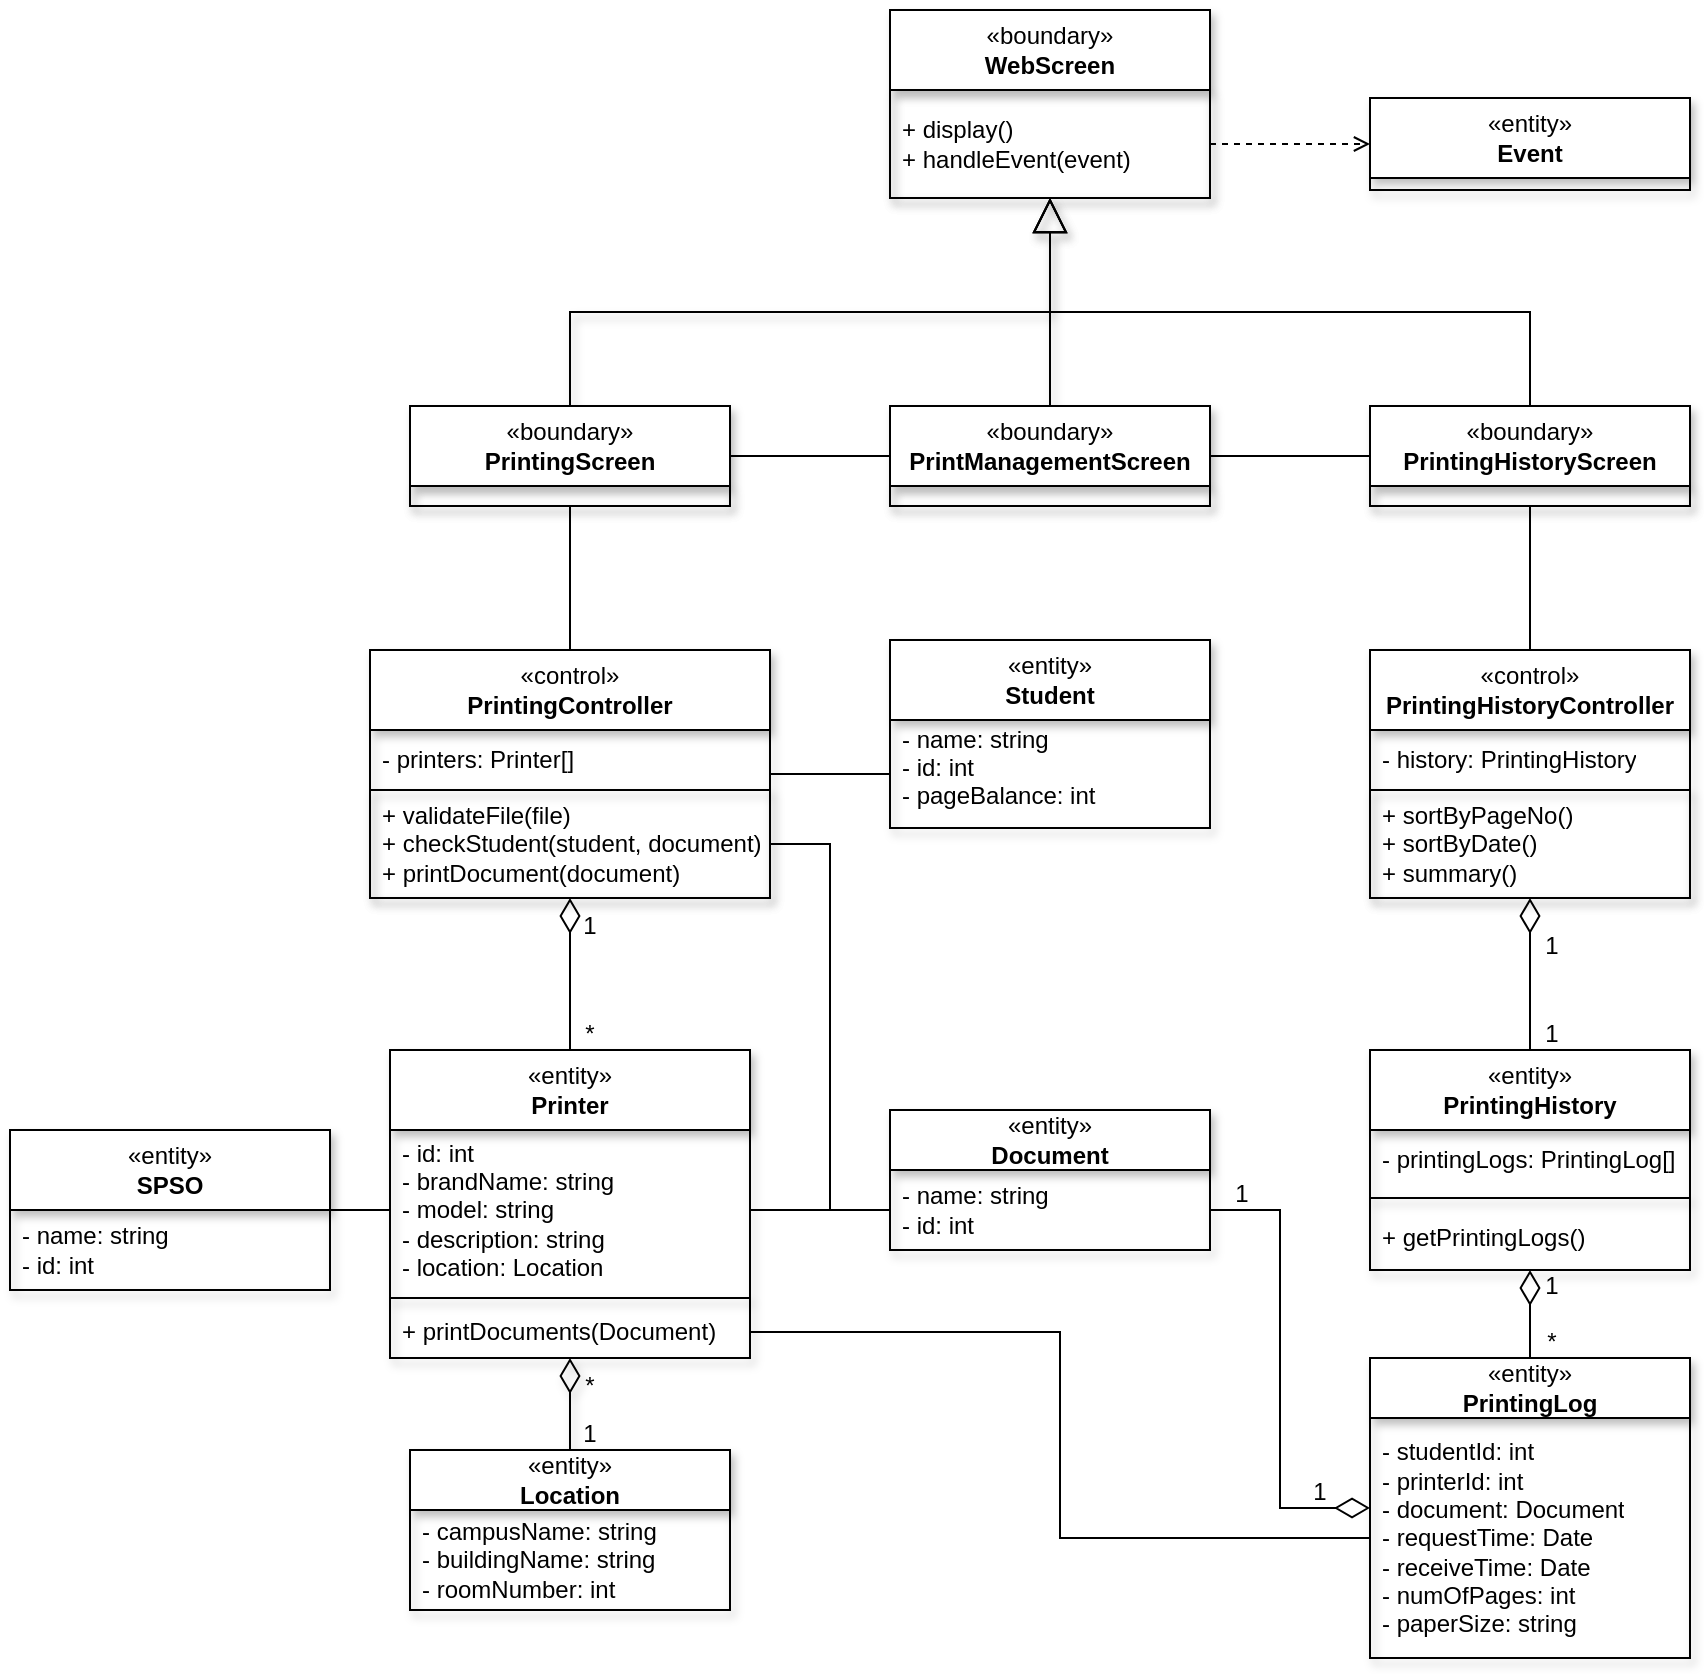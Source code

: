 <mxfile version="24.7.8">
  <diagram id="C5RBs43oDa-KdzZeNtuy" name="Page-1">
    <mxGraphModel dx="1740" dy="1739" grid="1" gridSize="10" guides="1" tooltips="1" connect="1" arrows="1" fold="1" page="1" pageScale="1" pageWidth="827" pageHeight="1169" math="0" shadow="0">
      <root>
        <mxCell id="WIyWlLk6GJQsqaUBKTNV-0" />
        <mxCell id="WIyWlLk6GJQsqaUBKTNV-1" parent="WIyWlLk6GJQsqaUBKTNV-0" />
        <mxCell id="QvbqoP-MdQbPCHWrtRdc-0" value="&lt;div&gt;&lt;span style=&quot;font-weight: normal;&quot;&gt;«entity»&lt;/span&gt;&lt;/div&gt;Student" style="swimlane;fontStyle=1;align=center;verticalAlign=middle;childLayout=stackLayout;horizontal=1;startSize=40;horizontalStack=0;resizeParent=1;resizeParentMax=0;resizeLast=0;collapsible=1;marginBottom=0;whiteSpace=wrap;html=1;shadow=1;" parent="WIyWlLk6GJQsqaUBKTNV-1" vertex="1">
          <mxGeometry x="120" y="195" width="160" height="94" as="geometry">
            <mxRectangle x="230" y="200" width="80" height="30" as="alternateBounds" />
          </mxGeometry>
        </mxCell>
        <mxCell id="QvbqoP-MdQbPCHWrtRdc-1" value="- name: string&lt;div&gt;- id: int&lt;/div&gt;&lt;div&gt;- pageBalance: int&lt;br&gt;&lt;div&gt;&lt;br&gt;&lt;/div&gt;&lt;/div&gt;" style="text;strokeColor=none;fillColor=none;align=left;verticalAlign=middle;spacingLeft=4;spacingRight=4;overflow=hidden;rotatable=0;points=[[0,0.5],[1,0.5]];portConstraint=eastwest;whiteSpace=wrap;html=1;shadow=1;" parent="QvbqoP-MdQbPCHWrtRdc-0" vertex="1">
          <mxGeometry y="40" width="160" height="54" as="geometry" />
        </mxCell>
        <mxCell id="QvbqoP-MdQbPCHWrtRdc-17" value="&lt;div&gt;&lt;span style=&quot;font-weight: normal;&quot;&gt;«entity»&lt;/span&gt;&lt;/div&gt;SPSO" style="swimlane;fontStyle=1;align=center;verticalAlign=middle;childLayout=stackLayout;horizontal=1;startSize=40;horizontalStack=0;resizeParent=1;resizeParentMax=0;resizeLast=0;collapsible=1;marginBottom=0;whiteSpace=wrap;html=1;shadow=1;" parent="WIyWlLk6GJQsqaUBKTNV-1" vertex="1">
          <mxGeometry x="-320" y="440" width="160" height="80" as="geometry">
            <mxRectangle x="230" y="200" width="80" height="30" as="alternateBounds" />
          </mxGeometry>
        </mxCell>
        <mxCell id="QvbqoP-MdQbPCHWrtRdc-18" value="- name: string&lt;div&gt;- id: int&lt;/div&gt;" style="text;strokeColor=none;fillColor=none;align=left;verticalAlign=middle;spacingLeft=4;spacingRight=4;overflow=hidden;rotatable=0;points=[[0,0.5],[1,0.5]];portConstraint=eastwest;whiteSpace=wrap;html=1;shadow=1;" parent="QvbqoP-MdQbPCHWrtRdc-17" vertex="1">
          <mxGeometry y="40" width="160" height="40" as="geometry" />
        </mxCell>
        <mxCell id="MEOmKesx3q7-1LYdpKaa-31" style="edgeStyle=orthogonalEdgeStyle;rounded=0;orthogonalLoop=1;jettySize=auto;html=1;exitX=0.5;exitY=0;exitDx=0;exitDy=0;entryX=0.5;entryY=1;entryDx=0;entryDy=0;endArrow=diamondThin;endFill=0;endSize=15;" parent="WIyWlLk6GJQsqaUBKTNV-1" source="mO7OOE0X_al4gUyFU8Tj-0" target="mO69i1108rWp3eP5HKNd-5" edge="1">
          <mxGeometry relative="1" as="geometry" />
        </mxCell>
        <mxCell id="mO7OOE0X_al4gUyFU8Tj-0" value="&lt;div&gt;&lt;span style=&quot;font-weight: normal;&quot;&gt;«entity»&lt;/span&gt;&lt;/div&gt;Printer" style="swimlane;fontStyle=1;align=center;verticalAlign=middle;childLayout=stackLayout;horizontal=1;startSize=40;horizontalStack=0;resizeParent=1;resizeParentMax=0;resizeLast=0;collapsible=1;marginBottom=0;whiteSpace=wrap;html=1;shadow=1;" parent="WIyWlLk6GJQsqaUBKTNV-1" vertex="1">
          <mxGeometry x="-130" y="400" width="180" height="154" as="geometry" />
        </mxCell>
        <mxCell id="mO7OOE0X_al4gUyFU8Tj-1" value="- id: int&lt;div&gt;- brandName: string&lt;/div&gt;&lt;div&gt;- model: string&lt;/div&gt;&lt;div&gt;- description: string&lt;/div&gt;&lt;div&gt;- location: Location&lt;/div&gt;" style="text;strokeColor=none;fillColor=none;align=left;verticalAlign=middle;spacingLeft=4;spacingRight=4;overflow=hidden;rotatable=0;points=[[0,0.5],[1,0.5]];portConstraint=eastwest;whiteSpace=wrap;html=1;shadow=1;" parent="mO7OOE0X_al4gUyFU8Tj-0" vertex="1">
          <mxGeometry y="40" width="180" height="80" as="geometry" />
        </mxCell>
        <mxCell id="mO7OOE0X_al4gUyFU8Tj-2" value="" style="line;strokeWidth=1;fillColor=none;align=left;verticalAlign=middle;spacingTop=-1;spacingLeft=3;spacingRight=3;rotatable=0;labelPosition=right;points=[];portConstraint=eastwest;strokeColor=inherit;shadow=1;" parent="mO7OOE0X_al4gUyFU8Tj-0" vertex="1">
          <mxGeometry y="120" width="180" height="8" as="geometry" />
        </mxCell>
        <mxCell id="mO7OOE0X_al4gUyFU8Tj-3" value="+ printDocuments(Document)" style="text;strokeColor=none;fillColor=none;align=left;verticalAlign=middle;spacingLeft=4;spacingRight=4;overflow=hidden;rotatable=0;points=[[0,0.5],[1,0.5]];portConstraint=eastwest;whiteSpace=wrap;html=1;shadow=1;" parent="mO7OOE0X_al4gUyFU8Tj-0" vertex="1">
          <mxGeometry y="128" width="180" height="26" as="geometry" />
        </mxCell>
        <mxCell id="ptWy5ga5sxzvKW9Gz_E0-5" style="edgeStyle=orthogonalEdgeStyle;rounded=0;orthogonalLoop=1;jettySize=auto;html=1;exitX=0.5;exitY=0;exitDx=0;exitDy=0;entryX=0.5;entryY=1;entryDx=0;entryDy=0;endArrow=diamondThin;endFill=0;verticalAlign=middle;shadow=1;endSize=15;" parent="WIyWlLk6GJQsqaUBKTNV-1" source="ptWy5ga5sxzvKW9Gz_E0-0" target="mO7OOE0X_al4gUyFU8Tj-0" edge="1">
          <mxGeometry relative="1" as="geometry" />
        </mxCell>
        <mxCell id="ptWy5ga5sxzvKW9Gz_E0-0" value="&lt;div&gt;&lt;div&gt;&lt;span style=&quot;font-weight: normal;&quot;&gt;«entity»&lt;/span&gt;&lt;/div&gt;&lt;/div&gt;&lt;div&gt;Location&lt;/div&gt;" style="swimlane;fontStyle=1;align=center;verticalAlign=middle;childLayout=stackLayout;horizontal=1;startSize=30;horizontalStack=0;resizeParent=1;resizeParentMax=0;resizeLast=0;collapsible=1;marginBottom=0;whiteSpace=wrap;html=1;shadow=1;" parent="WIyWlLk6GJQsqaUBKTNV-1" vertex="1">
          <mxGeometry x="-120" y="600" width="160" height="80" as="geometry">
            <mxRectangle x="230" y="200" width="80" height="30" as="alternateBounds" />
          </mxGeometry>
        </mxCell>
        <mxCell id="ptWy5ga5sxzvKW9Gz_E0-1" value="- campusName: string&lt;div&gt;- buildingName: string&lt;/div&gt;&lt;div&gt;- roomNumber: int&lt;/div&gt;" style="text;strokeColor=none;fillColor=none;align=left;verticalAlign=middle;spacingLeft=4;spacingRight=4;overflow=hidden;rotatable=0;points=[[0,0.5],[1,0.5]];portConstraint=eastwest;whiteSpace=wrap;html=1;shadow=1;" parent="ptWy5ga5sxzvKW9Gz_E0-0" vertex="1">
          <mxGeometry y="30" width="160" height="50" as="geometry" />
        </mxCell>
        <mxCell id="ptWy5ga5sxzvKW9Gz_E0-6" value="&lt;div&gt;&lt;div&gt;&lt;span style=&quot;font-weight: normal;&quot;&gt;«entity»&lt;/span&gt;&lt;/div&gt;Document&lt;/div&gt;" style="swimlane;fontStyle=1;align=center;verticalAlign=middle;childLayout=stackLayout;horizontal=1;startSize=30;horizontalStack=0;resizeParent=1;resizeParentMax=0;resizeLast=0;collapsible=1;marginBottom=0;whiteSpace=wrap;html=1;shadow=1;" parent="WIyWlLk6GJQsqaUBKTNV-1" vertex="1">
          <mxGeometry x="120" y="430" width="160" height="70" as="geometry">
            <mxRectangle x="230" y="200" width="80" height="30" as="alternateBounds" />
          </mxGeometry>
        </mxCell>
        <mxCell id="ptWy5ga5sxzvKW9Gz_E0-7" value="- name: string&lt;div&gt;- id: int&lt;/div&gt;" style="text;strokeColor=none;fillColor=none;align=left;verticalAlign=middle;spacingLeft=4;spacingRight=4;overflow=hidden;rotatable=0;points=[[0,0.5],[1,0.5]];portConstraint=eastwest;whiteSpace=wrap;html=1;shadow=1;" parent="ptWy5ga5sxzvKW9Gz_E0-6" vertex="1">
          <mxGeometry y="30" width="160" height="40" as="geometry" />
        </mxCell>
        <mxCell id="MEOmKesx3q7-1LYdpKaa-9" style="edgeStyle=orthogonalEdgeStyle;rounded=0;orthogonalLoop=1;jettySize=auto;html=1;exitX=0.5;exitY=0;exitDx=0;exitDy=0;entryX=0.5;entryY=1;entryDx=0;entryDy=0;endArrow=block;endFill=0;jumpStyle=none;shadow=1;endSize=15;" parent="WIyWlLk6GJQsqaUBKTNV-1" source="mO69i1108rWp3eP5HKNd-0" target="MEOmKesx3q7-1LYdpKaa-3" edge="1">
          <mxGeometry relative="1" as="geometry" />
        </mxCell>
        <mxCell id="MEOmKesx3q7-1LYdpKaa-25" style="edgeStyle=orthogonalEdgeStyle;rounded=0;orthogonalLoop=1;jettySize=auto;html=1;exitX=1;exitY=0.5;exitDx=0;exitDy=0;entryX=0;entryY=0.5;entryDx=0;entryDy=0;endArrow=none;endFill=0;" parent="WIyWlLk6GJQsqaUBKTNV-1" source="mO69i1108rWp3eP5HKNd-0" target="MEOmKesx3q7-1LYdpKaa-0" edge="1">
          <mxGeometry relative="1" as="geometry" />
        </mxCell>
        <mxCell id="mO69i1108rWp3eP5HKNd-0" value="&lt;div&gt;&lt;span style=&quot;font-weight: normal;&quot;&gt;«boundary»&lt;/span&gt;&lt;/div&gt;PrintingScreen" style="swimlane;fontStyle=1;align=center;verticalAlign=middle;childLayout=stackLayout;horizontal=1;startSize=40;horizontalStack=0;resizeParent=1;resizeParentMax=0;resizeLast=0;collapsible=1;marginBottom=0;whiteSpace=wrap;html=1;shadow=1;" parent="WIyWlLk6GJQsqaUBKTNV-1" vertex="1">
          <mxGeometry x="-120" y="78" width="160" height="50" as="geometry">
            <mxRectangle x="230" y="200" width="80" height="30" as="alternateBounds" />
          </mxGeometry>
        </mxCell>
        <mxCell id="mO69i1108rWp3eP5HKNd-2" value="" style="text;strokeColor=default;fillColor=none;align=left;verticalAlign=middle;spacingLeft=4;spacingRight=4;overflow=hidden;rotatable=0;points=[[0,0.5],[1,0.5]];portConstraint=eastwest;whiteSpace=wrap;html=1;shadow=1;" parent="mO69i1108rWp3eP5HKNd-0" vertex="1">
          <mxGeometry y="40" width="160" height="10" as="geometry" />
        </mxCell>
        <mxCell id="MEOmKesx3q7-1LYdpKaa-38" style="edgeStyle=orthogonalEdgeStyle;shape=connector;rounded=0;orthogonalLoop=1;jettySize=auto;html=1;exitX=0.5;exitY=0;exitDx=0;exitDy=0;entryX=0.5;entryY=1;entryDx=0;entryDy=0;strokeColor=default;align=center;verticalAlign=middle;fontFamily=Helvetica;fontSize=11;fontColor=default;labelBackgroundColor=default;endArrow=diamondThin;endFill=0;endSize=15;" parent="WIyWlLk6GJQsqaUBKTNV-1" source="mO69i1108rWp3eP5HKNd-3" target="MEOmKesx3q7-1LYdpKaa-18" edge="1">
          <mxGeometry relative="1" as="geometry" />
        </mxCell>
        <mxCell id="mO69i1108rWp3eP5HKNd-3" value="&lt;div&gt;&lt;span style=&quot;font-weight: normal;&quot;&gt;«entity»&lt;/span&gt;&lt;/div&gt;PrintingLog" style="swimlane;fontStyle=1;align=center;verticalAlign=middle;childLayout=stackLayout;horizontal=1;startSize=30;horizontalStack=0;resizeParent=1;resizeParentMax=0;resizeLast=0;collapsible=1;marginBottom=0;whiteSpace=wrap;html=1;shadow=1;" parent="WIyWlLk6GJQsqaUBKTNV-1" vertex="1">
          <mxGeometry x="360" y="554" width="160" height="150" as="geometry">
            <mxRectangle x="230" y="200" width="80" height="30" as="alternateBounds" />
          </mxGeometry>
        </mxCell>
        <mxCell id="mO69i1108rWp3eP5HKNd-4" value="- studentId: int&lt;div&gt;- printerId: int&lt;/div&gt;&lt;div&gt;- document: Document&lt;/div&gt;&lt;div&gt;- requestTime: Date&lt;/div&gt;&lt;div&gt;- receiveTime: Date&lt;/div&gt;&lt;div&gt;- numOfPages: int&lt;br&gt;- paperSize: string&lt;/div&gt;" style="text;strokeColor=none;fillColor=none;align=left;verticalAlign=middle;spacingLeft=4;spacingRight=4;overflow=hidden;rotatable=0;points=[[0,0.5],[1,0.5]];portConstraint=eastwest;whiteSpace=wrap;html=1;shadow=1;" parent="mO69i1108rWp3eP5HKNd-3" vertex="1">
          <mxGeometry y="30" width="160" height="120" as="geometry" />
        </mxCell>
        <mxCell id="MEOmKesx3q7-1LYdpKaa-30" style="edgeStyle=orthogonalEdgeStyle;rounded=0;orthogonalLoop=1;jettySize=auto;html=1;exitX=0.5;exitY=0;exitDx=0;exitDy=0;entryX=0.5;entryY=1;entryDx=0;entryDy=0;endArrow=none;endFill=0;" parent="WIyWlLk6GJQsqaUBKTNV-1" source="mO69i1108rWp3eP5HKNd-5" target="mO69i1108rWp3eP5HKNd-0" edge="1">
          <mxGeometry relative="1" as="geometry" />
        </mxCell>
        <mxCell id="mO69i1108rWp3eP5HKNd-5" value="&lt;div&gt;&lt;span style=&quot;font-weight: normal;&quot;&gt;«control»&lt;/span&gt;&lt;/div&gt;PrintingController" style="swimlane;fontStyle=1;align=center;verticalAlign=middle;childLayout=stackLayout;horizontal=1;startSize=40;horizontalStack=0;resizeParent=1;resizeParentMax=0;resizeLast=0;collapsible=1;marginBottom=0;whiteSpace=wrap;html=1;shadow=1;" parent="WIyWlLk6GJQsqaUBKTNV-1" vertex="1">
          <mxGeometry x="-140" y="200" width="200" height="124" as="geometry">
            <mxRectangle x="230" y="200" width="80" height="30" as="alternateBounds" />
          </mxGeometry>
        </mxCell>
        <mxCell id="mO69i1108rWp3eP5HKNd-6" value="- printers: Printer[]" style="text;strokeColor=none;fillColor=none;align=left;verticalAlign=middle;spacingLeft=4;spacingRight=4;overflow=hidden;rotatable=0;points=[[0,0.5],[1,0.5]];portConstraint=eastwest;whiteSpace=wrap;html=1;shadow=1;" parent="mO69i1108rWp3eP5HKNd-5" vertex="1">
          <mxGeometry y="40" width="200" height="30" as="geometry" />
        </mxCell>
        <mxCell id="mO69i1108rWp3eP5HKNd-7" value="+ validateFile(file)&lt;div&gt;+ checkStudent(student, document)&lt;/div&gt;&lt;div&gt;+ printDocument(document)&lt;/div&gt;" style="text;strokeColor=default;fillColor=none;align=left;verticalAlign=middle;spacingLeft=4;spacingRight=4;overflow=hidden;rotatable=0;points=[[0,0.5],[1,0.5]];portConstraint=eastwest;whiteSpace=wrap;html=1;shadow=1;" parent="mO69i1108rWp3eP5HKNd-5" vertex="1">
          <mxGeometry y="70" width="200" height="54" as="geometry" />
        </mxCell>
        <mxCell id="MEOmKesx3q7-1LYdpKaa-15" style="edgeStyle=orthogonalEdgeStyle;rounded=0;orthogonalLoop=1;jettySize=auto;html=1;exitX=0.5;exitY=0;exitDx=0;exitDy=0;entryX=0.5;entryY=1;entryDx=0;entryDy=0;endArrow=block;endFill=0;endSize=15;" parent="WIyWlLk6GJQsqaUBKTNV-1" source="VESFZhxVJHPxogwgGF7U-0" target="MEOmKesx3q7-1LYdpKaa-3" edge="1">
          <mxGeometry relative="1" as="geometry" />
        </mxCell>
        <mxCell id="VESFZhxVJHPxogwgGF7U-0" value="&lt;div&gt;&lt;span style=&quot;font-weight: normal;&quot;&gt;«boundary»&lt;/span&gt;&lt;/div&gt;&lt;div&gt;PrintingHistoryScreen&lt;/div&gt;" style="swimlane;fontStyle=1;align=center;verticalAlign=middle;childLayout=stackLayout;horizontal=1;startSize=40;horizontalStack=0;resizeParent=1;resizeParentMax=0;resizeLast=0;collapsible=1;marginBottom=0;whiteSpace=wrap;html=1;shadow=1;" parent="WIyWlLk6GJQsqaUBKTNV-1" vertex="1">
          <mxGeometry x="360" y="78" width="160" height="50" as="geometry">
            <mxRectangle x="230" y="200" width="80" height="30" as="alternateBounds" />
          </mxGeometry>
        </mxCell>
        <mxCell id="VESFZhxVJHPxogwgGF7U-2" value="" style="text;strokeColor=default;fillColor=none;align=left;verticalAlign=middle;spacingLeft=4;spacingRight=4;overflow=hidden;rotatable=0;points=[[0,0.5],[1,0.5]];portConstraint=eastwest;whiteSpace=wrap;html=1;shadow=1;" parent="VESFZhxVJHPxogwgGF7U-0" vertex="1">
          <mxGeometry y="40" width="160" height="10" as="geometry" />
        </mxCell>
        <mxCell id="MEOmKesx3q7-1LYdpKaa-8" style="edgeStyle=orthogonalEdgeStyle;rounded=0;orthogonalLoop=1;jettySize=auto;html=1;exitX=0.5;exitY=0;exitDx=0;exitDy=0;entryX=0.5;entryY=1;entryDx=0;entryDy=0;endArrow=block;endFill=0;shadow=1;endSize=15;" parent="WIyWlLk6GJQsqaUBKTNV-1" source="MEOmKesx3q7-1LYdpKaa-0" target="MEOmKesx3q7-1LYdpKaa-3" edge="1">
          <mxGeometry relative="1" as="geometry" />
        </mxCell>
        <mxCell id="MEOmKesx3q7-1LYdpKaa-26" style="edgeStyle=orthogonalEdgeStyle;rounded=0;orthogonalLoop=1;jettySize=auto;html=1;exitX=1;exitY=0.5;exitDx=0;exitDy=0;entryX=0;entryY=0.5;entryDx=0;entryDy=0;endArrow=none;endFill=0;" parent="WIyWlLk6GJQsqaUBKTNV-1" source="MEOmKesx3q7-1LYdpKaa-0" target="VESFZhxVJHPxogwgGF7U-0" edge="1">
          <mxGeometry relative="1" as="geometry" />
        </mxCell>
        <mxCell id="MEOmKesx3q7-1LYdpKaa-0" value="&lt;div&gt;&lt;span style=&quot;font-weight: normal;&quot;&gt;«boundary»&lt;/span&gt;&lt;/div&gt;PrintManagementScreen" style="swimlane;fontStyle=1;align=center;verticalAlign=middle;childLayout=stackLayout;horizontal=1;startSize=40;horizontalStack=0;resizeParent=1;resizeParentMax=0;resizeLast=0;collapsible=1;marginBottom=0;whiteSpace=wrap;html=1;shadow=1;" parent="WIyWlLk6GJQsqaUBKTNV-1" vertex="1">
          <mxGeometry x="120" y="78" width="160" height="50" as="geometry">
            <mxRectangle x="230" y="200" width="80" height="30" as="alternateBounds" />
          </mxGeometry>
        </mxCell>
        <mxCell id="MEOmKesx3q7-1LYdpKaa-2" value="&lt;div&gt;&lt;div&gt;&lt;br&gt;&lt;/div&gt;&lt;/div&gt;" style="text;strokeColor=default;fillColor=none;align=left;verticalAlign=middle;spacingLeft=4;spacingRight=4;overflow=hidden;rotatable=0;points=[[0,0.5],[1,0.5]];portConstraint=eastwest;whiteSpace=wrap;html=1;shadow=1;" parent="MEOmKesx3q7-1LYdpKaa-0" vertex="1">
          <mxGeometry y="40" width="160" height="10" as="geometry" />
        </mxCell>
        <mxCell id="MEOmKesx3q7-1LYdpKaa-3" value="&lt;div&gt;&lt;span style=&quot;font-weight: normal;&quot;&gt;«boundary»&lt;/span&gt;&lt;/div&gt;WebScreen" style="swimlane;fontStyle=1;align=center;verticalAlign=middle;childLayout=stackLayout;horizontal=1;startSize=40;horizontalStack=0;resizeParent=1;resizeParentMax=0;resizeLast=0;collapsible=1;marginBottom=0;whiteSpace=wrap;html=1;shadow=1;" parent="WIyWlLk6GJQsqaUBKTNV-1" vertex="1">
          <mxGeometry x="120" y="-120" width="160" height="94" as="geometry">
            <mxRectangle x="230" y="200" width="80" height="30" as="alternateBounds" />
          </mxGeometry>
        </mxCell>
        <mxCell id="MEOmKesx3q7-1LYdpKaa-5" value="&lt;div&gt;&lt;div&gt;+ display()&lt;/div&gt;&lt;/div&gt;&lt;div&gt;+ handleEvent(event)&lt;/div&gt;" style="text;strokeColor=default;fillColor=none;align=left;verticalAlign=middle;spacingLeft=4;spacingRight=4;overflow=hidden;rotatable=0;points=[[0,0.5],[1,0.5]];portConstraint=eastwest;whiteSpace=wrap;html=1;shadow=1;" parent="MEOmKesx3q7-1LYdpKaa-3" vertex="1">
          <mxGeometry y="40" width="160" height="54" as="geometry" />
        </mxCell>
        <mxCell id="MEOmKesx3q7-1LYdpKaa-11" value="&lt;div&gt;&lt;span style=&quot;font-weight: normal;&quot;&gt;«entity»&lt;/span&gt;&lt;/div&gt;Event" style="swimlane;fontStyle=1;align=center;verticalAlign=middle;childLayout=stackLayout;horizontal=1;startSize=40;horizontalStack=0;resizeParent=1;resizeParentMax=0;resizeLast=0;collapsible=1;marginBottom=0;whiteSpace=wrap;html=1;shadow=1;" parent="WIyWlLk6GJQsqaUBKTNV-1" vertex="1">
          <mxGeometry x="360" y="-76" width="160" height="46" as="geometry">
            <mxRectangle x="230" y="200" width="80" height="30" as="alternateBounds" />
          </mxGeometry>
        </mxCell>
        <mxCell id="MEOmKesx3q7-1LYdpKaa-13" style="edgeStyle=orthogonalEdgeStyle;rounded=0;orthogonalLoop=1;jettySize=auto;html=1;exitX=1;exitY=0.5;exitDx=0;exitDy=0;entryX=0;entryY=0.5;entryDx=0;entryDy=0;dashed=1;endArrow=open;endFill=0;" parent="WIyWlLk6GJQsqaUBKTNV-1" source="MEOmKesx3q7-1LYdpKaa-5" target="MEOmKesx3q7-1LYdpKaa-11" edge="1">
          <mxGeometry relative="1" as="geometry" />
        </mxCell>
        <mxCell id="MEOmKesx3q7-1LYdpKaa-29" style="edgeStyle=orthogonalEdgeStyle;rounded=0;orthogonalLoop=1;jettySize=auto;html=1;exitX=0.5;exitY=0;exitDx=0;exitDy=0;entryX=0.5;entryY=1;entryDx=0;entryDy=0;endArrow=diamondThin;endFill=0;endSize=15;" parent="WIyWlLk6GJQsqaUBKTNV-1" source="MEOmKesx3q7-1LYdpKaa-18" target="MEOmKesx3q7-1LYdpKaa-22" edge="1">
          <mxGeometry relative="1" as="geometry" />
        </mxCell>
        <mxCell id="MEOmKesx3q7-1LYdpKaa-18" value="&lt;div&gt;&lt;span style=&quot;font-weight: normal;&quot;&gt;«entity»&lt;/span&gt;&lt;/div&gt;PrintingHistory" style="swimlane;fontStyle=1;align=center;verticalAlign=middle;childLayout=stackLayout;horizontal=1;startSize=40;horizontalStack=0;resizeParent=1;resizeParentMax=0;resizeLast=0;collapsible=1;marginBottom=0;whiteSpace=wrap;html=1;shadow=1;" parent="WIyWlLk6GJQsqaUBKTNV-1" vertex="1">
          <mxGeometry x="360" y="400" width="160" height="110" as="geometry" />
        </mxCell>
        <mxCell id="MEOmKesx3q7-1LYdpKaa-19" value="- printingLogs: PrintingLog[]" style="text;strokeColor=none;fillColor=none;align=left;verticalAlign=middle;spacingLeft=4;spacingRight=4;overflow=hidden;rotatable=0;points=[[0,0.5],[1,0.5]];portConstraint=eastwest;whiteSpace=wrap;html=1;shadow=1;" parent="MEOmKesx3q7-1LYdpKaa-18" vertex="1">
          <mxGeometry y="40" width="160" height="30" as="geometry" />
        </mxCell>
        <mxCell id="MEOmKesx3q7-1LYdpKaa-20" value="" style="line;strokeWidth=1;fillColor=none;align=left;verticalAlign=middle;spacingTop=-1;spacingLeft=3;spacingRight=3;rotatable=0;labelPosition=right;points=[];portConstraint=eastwest;strokeColor=inherit;shadow=1;" parent="MEOmKesx3q7-1LYdpKaa-18" vertex="1">
          <mxGeometry y="70" width="160" height="8" as="geometry" />
        </mxCell>
        <mxCell id="MEOmKesx3q7-1LYdpKaa-21" value="+ getPrintingLogs()" style="text;strokeColor=none;fillColor=none;align=left;verticalAlign=middle;spacingLeft=4;spacingRight=4;overflow=hidden;rotatable=0;points=[[0,0.5],[1,0.5]];portConstraint=eastwest;whiteSpace=wrap;html=1;shadow=1;" parent="MEOmKesx3q7-1LYdpKaa-18" vertex="1">
          <mxGeometry y="78" width="160" height="32" as="geometry" />
        </mxCell>
        <mxCell id="MEOmKesx3q7-1LYdpKaa-27" style="edgeStyle=orthogonalEdgeStyle;rounded=0;orthogonalLoop=1;jettySize=auto;html=1;exitX=0.5;exitY=0;exitDx=0;exitDy=0;entryX=0.5;entryY=1;entryDx=0;entryDy=0;endArrow=none;endFill=0;" parent="WIyWlLk6GJQsqaUBKTNV-1" source="MEOmKesx3q7-1LYdpKaa-22" target="VESFZhxVJHPxogwgGF7U-0" edge="1">
          <mxGeometry relative="1" as="geometry" />
        </mxCell>
        <mxCell id="MEOmKesx3q7-1LYdpKaa-22" value="&lt;div&gt;&lt;span style=&quot;font-weight: normal;&quot;&gt;«control»&lt;/span&gt;&lt;/div&gt;PrintingHistoryController" style="swimlane;fontStyle=1;align=center;verticalAlign=middle;childLayout=stackLayout;horizontal=1;startSize=40;horizontalStack=0;resizeParent=1;resizeParentMax=0;resizeLast=0;collapsible=1;marginBottom=0;whiteSpace=wrap;html=1;shadow=1;" parent="WIyWlLk6GJQsqaUBKTNV-1" vertex="1">
          <mxGeometry x="360" y="200" width="160" height="124" as="geometry">
            <mxRectangle x="230" y="200" width="80" height="30" as="alternateBounds" />
          </mxGeometry>
        </mxCell>
        <mxCell id="MEOmKesx3q7-1LYdpKaa-23" value="&lt;div&gt;&lt;div&gt;- history: PrintingHistory&lt;/div&gt;&lt;/div&gt;" style="text;strokeColor=none;fillColor=none;align=left;verticalAlign=middle;spacingLeft=4;spacingRight=4;overflow=hidden;rotatable=0;points=[[0,0.5],[1,0.5]];portConstraint=eastwest;whiteSpace=wrap;html=1;shadow=1;" parent="MEOmKesx3q7-1LYdpKaa-22" vertex="1">
          <mxGeometry y="40" width="160" height="30" as="geometry" />
        </mxCell>
        <mxCell id="MEOmKesx3q7-1LYdpKaa-24" value="+ sortByPageNo()&lt;div&gt;+ sortByDate()&lt;/div&gt;&lt;div&gt;+ summary()&lt;/div&gt;" style="text;strokeColor=default;fillColor=none;align=left;verticalAlign=middle;spacingLeft=4;spacingRight=4;overflow=hidden;rotatable=0;points=[[0,0.5],[1,0.5]];portConstraint=eastwest;whiteSpace=wrap;html=1;shadow=1;" parent="MEOmKesx3q7-1LYdpKaa-22" vertex="1">
          <mxGeometry y="70" width="160" height="54" as="geometry" />
        </mxCell>
        <mxCell id="MEOmKesx3q7-1LYdpKaa-33" style="edgeStyle=orthogonalEdgeStyle;shape=connector;rounded=0;orthogonalLoop=1;jettySize=auto;html=1;exitX=0;exitY=0.5;exitDx=0;exitDy=0;entryX=1;entryY=0.5;entryDx=0;entryDy=0;strokeColor=default;align=center;verticalAlign=middle;fontFamily=Helvetica;fontSize=11;fontColor=default;labelBackgroundColor=default;endArrow=none;endFill=0;" parent="WIyWlLk6GJQsqaUBKTNV-1" source="QvbqoP-MdQbPCHWrtRdc-1" target="mO69i1108rWp3eP5HKNd-5" edge="1">
          <mxGeometry relative="1" as="geometry" />
        </mxCell>
        <mxCell id="MEOmKesx3q7-1LYdpKaa-34" style="edgeStyle=orthogonalEdgeStyle;shape=connector;rounded=0;orthogonalLoop=1;jettySize=auto;html=1;exitX=0;exitY=0.5;exitDx=0;exitDy=0;entryX=1;entryY=0.5;entryDx=0;entryDy=0;strokeColor=default;align=center;verticalAlign=middle;fontFamily=Helvetica;fontSize=11;fontColor=default;labelBackgroundColor=default;endArrow=none;endFill=0;" parent="WIyWlLk6GJQsqaUBKTNV-1" source="ptWy5ga5sxzvKW9Gz_E0-7" target="mO69i1108rWp3eP5HKNd-7" edge="1">
          <mxGeometry relative="1" as="geometry" />
        </mxCell>
        <mxCell id="MEOmKesx3q7-1LYdpKaa-36" style="edgeStyle=orthogonalEdgeStyle;shape=connector;rounded=0;orthogonalLoop=1;jettySize=auto;html=1;exitX=0;exitY=0.5;exitDx=0;exitDy=0;entryX=1;entryY=0.5;entryDx=0;entryDy=0;strokeColor=default;align=center;verticalAlign=middle;fontFamily=Helvetica;fontSize=11;fontColor=default;labelBackgroundColor=default;endArrow=none;endFill=0;" parent="WIyWlLk6GJQsqaUBKTNV-1" source="ptWy5ga5sxzvKW9Gz_E0-7" target="mO7OOE0X_al4gUyFU8Tj-1" edge="1">
          <mxGeometry relative="1" as="geometry" />
        </mxCell>
        <mxCell id="MEOmKesx3q7-1LYdpKaa-37" style="edgeStyle=orthogonalEdgeStyle;shape=connector;rounded=0;orthogonalLoop=1;jettySize=auto;html=1;exitX=0;exitY=0.5;exitDx=0;exitDy=0;entryX=1;entryY=0.5;entryDx=0;entryDy=0;strokeColor=default;align=center;verticalAlign=middle;fontFamily=Helvetica;fontSize=11;fontColor=default;labelBackgroundColor=default;endArrow=none;endFill=0;" parent="WIyWlLk6GJQsqaUBKTNV-1" source="mO7OOE0X_al4gUyFU8Tj-1" target="QvbqoP-MdQbPCHWrtRdc-17" edge="1">
          <mxGeometry relative="1" as="geometry" />
        </mxCell>
        <mxCell id="MEOmKesx3q7-1LYdpKaa-39" style="edgeStyle=orthogonalEdgeStyle;shape=connector;rounded=0;orthogonalLoop=1;jettySize=auto;html=1;exitX=1;exitY=0.5;exitDx=0;exitDy=0;entryX=0;entryY=0.5;entryDx=0;entryDy=0;strokeColor=default;align=center;verticalAlign=middle;fontFamily=Helvetica;fontSize=11;fontColor=default;labelBackgroundColor=default;endArrow=diamondThin;endFill=0;endSize=15;" parent="WIyWlLk6GJQsqaUBKTNV-1" source="ptWy5ga5sxzvKW9Gz_E0-7" target="mO69i1108rWp3eP5HKNd-3" edge="1">
          <mxGeometry relative="1" as="geometry" />
        </mxCell>
        <mxCell id="MEOmKesx3q7-1LYdpKaa-40" style="edgeStyle=orthogonalEdgeStyle;shape=connector;rounded=0;orthogonalLoop=1;jettySize=auto;html=1;exitX=1;exitY=0.5;exitDx=0;exitDy=0;entryX=0;entryY=0.5;entryDx=0;entryDy=0;strokeColor=default;align=center;verticalAlign=middle;fontFamily=Helvetica;fontSize=11;fontColor=default;labelBackgroundColor=default;endArrow=none;endFill=0;" parent="WIyWlLk6GJQsqaUBKTNV-1" source="mO7OOE0X_al4gUyFU8Tj-3" target="mO69i1108rWp3eP5HKNd-4" edge="1">
          <mxGeometry relative="1" as="geometry" />
        </mxCell>
        <mxCell id="K82y1Pqr5yB0TYw1nwnQ-0" value="1" style="text;html=1;align=center;verticalAlign=middle;whiteSpace=wrap;rounded=0;" parent="WIyWlLk6GJQsqaUBKTNV-1" vertex="1">
          <mxGeometry x="-50" y="330" width="40" height="16" as="geometry" />
        </mxCell>
        <mxCell id="K82y1Pqr5yB0TYw1nwnQ-2" value="*" style="text;html=1;align=center;verticalAlign=middle;whiteSpace=wrap;rounded=0;" parent="WIyWlLk6GJQsqaUBKTNV-1" vertex="1">
          <mxGeometry x="-50" y="384" width="40" height="16" as="geometry" />
        </mxCell>
        <mxCell id="K82y1Pqr5yB0TYw1nwnQ-3" value="1" style="text;html=1;align=center;verticalAlign=middle;whiteSpace=wrap;rounded=0;" parent="WIyWlLk6GJQsqaUBKTNV-1" vertex="1">
          <mxGeometry x="-50" y="584" width="40" height="16" as="geometry" />
        </mxCell>
        <mxCell id="K82y1Pqr5yB0TYw1nwnQ-5" value="*" style="text;html=1;align=center;verticalAlign=middle;whiteSpace=wrap;rounded=0;" parent="WIyWlLk6GJQsqaUBKTNV-1" vertex="1">
          <mxGeometry x="-50" y="560" width="40" height="16" as="geometry" />
        </mxCell>
        <mxCell id="K82y1Pqr5yB0TYw1nwnQ-6" value="1" style="text;html=1;align=center;verticalAlign=middle;whiteSpace=wrap;rounded=0;" parent="WIyWlLk6GJQsqaUBKTNV-1" vertex="1">
          <mxGeometry x="315" y="613" width="40" height="16" as="geometry" />
        </mxCell>
        <mxCell id="K82y1Pqr5yB0TYw1nwnQ-7" value="1" style="text;html=1;align=center;verticalAlign=middle;whiteSpace=wrap;rounded=0;" parent="WIyWlLk6GJQsqaUBKTNV-1" vertex="1">
          <mxGeometry x="276" y="464" width="40" height="16" as="geometry" />
        </mxCell>
        <mxCell id="K82y1Pqr5yB0TYw1nwnQ-8" value="1" style="text;html=1;align=center;verticalAlign=middle;whiteSpace=wrap;rounded=0;" parent="WIyWlLk6GJQsqaUBKTNV-1" vertex="1">
          <mxGeometry x="431" y="510" width="40" height="16" as="geometry" />
        </mxCell>
        <mxCell id="K82y1Pqr5yB0TYw1nwnQ-10" value="*" style="text;html=1;align=center;verticalAlign=middle;whiteSpace=wrap;rounded=0;" parent="WIyWlLk6GJQsqaUBKTNV-1" vertex="1">
          <mxGeometry x="431" y="538" width="40" height="16" as="geometry" />
        </mxCell>
        <mxCell id="K82y1Pqr5yB0TYw1nwnQ-11" value="1" style="text;html=1;align=center;verticalAlign=middle;whiteSpace=wrap;rounded=0;" parent="WIyWlLk6GJQsqaUBKTNV-1" vertex="1">
          <mxGeometry x="431" y="340" width="40" height="16" as="geometry" />
        </mxCell>
        <mxCell id="K82y1Pqr5yB0TYw1nwnQ-12" value="1" style="text;html=1;align=center;verticalAlign=middle;whiteSpace=wrap;rounded=0;" parent="WIyWlLk6GJQsqaUBKTNV-1" vertex="1">
          <mxGeometry x="431" y="384" width="40" height="16" as="geometry" />
        </mxCell>
      </root>
    </mxGraphModel>
  </diagram>
</mxfile>
